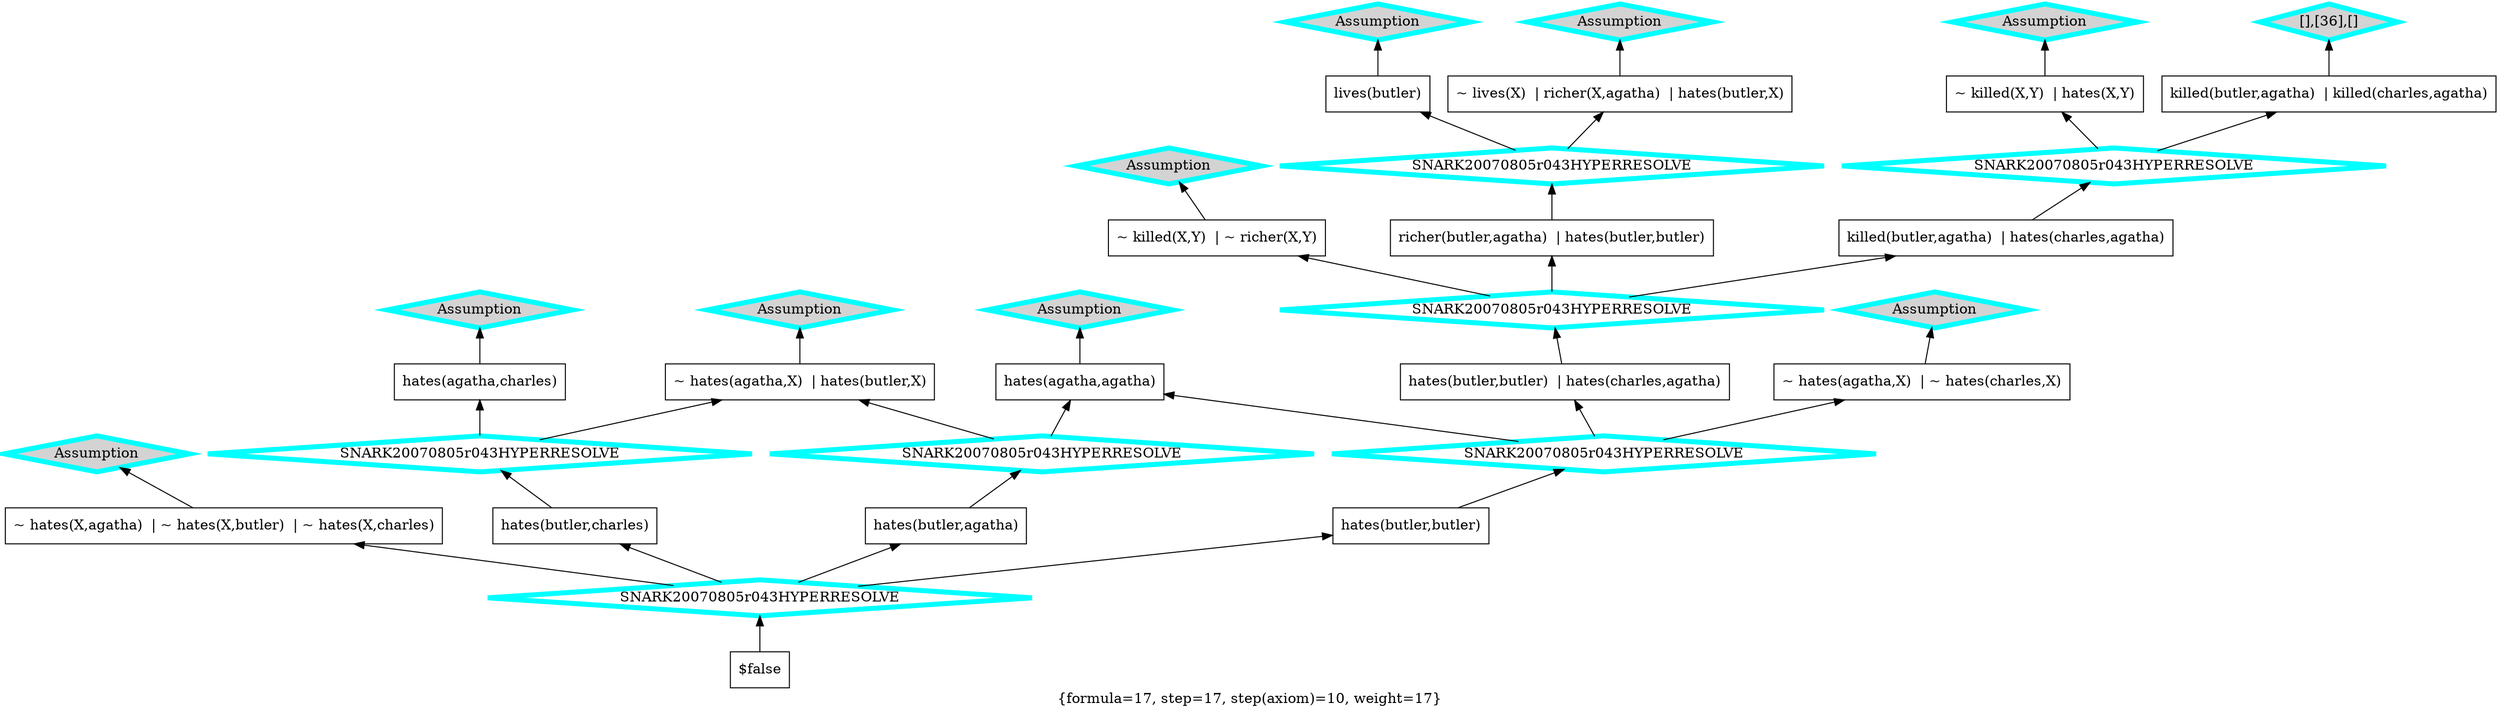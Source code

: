 digraph g 
{ rankdir=BT;
 labelloc=b label="{formula=17, step=17, step(axiom)=10, weight=17}"  
 "x_430" [ color="black" shape="box" label="~ killed(X,Y)  | hates(X,Y)" fillcolor="white" style="filled"  ];
  "x_6" [ color="black" shape="box" label="~ hates(X,agatha)  | ~ hates(X,butler)  | ~ hates(X,charles)" fillcolor="white" style="filled"  ];
  "x_132" [ color="black" shape="box" label="hates(butler,charles)" fillcolor="white" style="filled"  ];
  "x_340" [ color="black" shape="box" label="$false" fillcolor="white" style="filled"  ];
  "x_20" [ color="black" shape="box" label="hates(butler,butler)" fillcolor="white" style="filled"  ];
  "x_272" [ color="black" shape="box" label="~ hates(agatha,X)  | ~ hates(charles,X)" fillcolor="white" style="filled"  ];
  "x_320" [ color="black" shape="box" label="~ hates(agatha,X)  | hates(butler,X)" fillcolor="white" style="filled"  ];
  "x_321" [ color="black" shape="box" label="lives(butler)" fillcolor="white" style="filled"  ];
  "x_291" [ color="black" shape="box" label="hates(agatha,agatha)" fillcolor="white" style="filled"  ];
  "x_36" [ color="black" shape="box" label="killed(butler,agatha)  | killed(charles,agatha)" fillcolor="white" style="filled"  ];
  "x_435" [ color="black" shape="box" label="hates(butler,butler)  | hates(charles,agatha)" fillcolor="white" style="filled"  ];
  "x_188" [ color="black" shape="box" label="~ killed(X,Y)  | ~ richer(X,Y)" fillcolor="white" style="filled"  ];
  "x_15" [ color="black" shape="box" label="~ lives(X)  | richer(X,agatha)  | hates(butler,X)" fillcolor="white" style="filled"  ];
  "x_275" [ color="black" shape="box" label="richer(butler,agatha)  | hates(butler,butler)" fillcolor="white" style="filled"  ];
  "x_180" [ color="black" shape="box" label="hates(butler,agatha)" fillcolor="white" style="filled"  ];
  "x_43" [ color="black" shape="box" label="hates(agatha,charles)" fillcolor="white" style="filled"  ];
  "x_142" [ color="black" shape="box" label="killed(butler,agatha)  | hates(charles,agatha)" fillcolor="white" style="filled"  ];
  "-7f2be617:1240b4a10d1:-46d0" [ URL="http://browser.inference-web.org/iwbrowser/BrowseNodeSet?url=http%3A%2F%2Finference-web.org%2Fproofs%2Ftptp%2FSolutions%2FPUZ%2FPUZ001-1%2FSNARK---20080805r005%2Fanswer.owl%23ns_prove_neither_charles_nor_butler_did_it" color="cyan" shape="diamond" label="[],[36],[]" fillcolor="lightgrey" style="filled" penwidth="5"  ];
  "x_36" -> "-7f2be617:1240b4a10d1:-46d0";
  "-7f2be617:1240b4a10d1:-46db" [ URL="http://browser.inference-web.org/iwbrowser/BrowseNodeSet?url=http%3A%2F%2Finference-web.org%2Fproofs%2Ftptp%2FSolutions%2FPUZ%2FPUZ001-1%2FSNARK---20080805r005%2Fanswer.owl%23ns_17" color="cyan" shape="diamond" label="SNARK20070805r043HYPERRESOLVE" fillcolor="white" style="filled" penwidth="5"  ];
  "x_435" -> "-7f2be617:1240b4a10d1:-46db";
  "-7f2be617:1240b4a10d1:-46db" -> "x_142";
  "-7f2be617:1240b4a10d1:-46db" -> "x_188";
  "-7f2be617:1240b4a10d1:-46db" -> "x_275";
  "-7f2be617:1240b4a10d1:-46f0" [ URL="http://browser.inference-web.org/iwbrowser/BrowseNodeSet?url=http%3A%2F%2Finference-web.org%2Fproofs%2Ftptp%2FSolutions%2FPUZ%2FPUZ001-1%2FSNARK---20080805r005%2Fanswer.owl%23ns_agatha_hates_charles" color="cyan" shape="diamond" label="Assumption" fillcolor="lightgrey" style="filled" penwidth="5"  ];
  "x_43" -> "-7f2be617:1240b4a10d1:-46f0";
  "-7f2be617:1240b4a10d1:-46c6" [ URL="http://browser.inference-web.org/iwbrowser/BrowseNodeSet?url=http%3A%2F%2Finference-web.org%2Fproofs%2Ftptp%2FSolutions%2FPUZ%2FPUZ001-1%2FSNARK---20080805r005%2Fanswer.owl%23ns_16" color="cyan" shape="diamond" label="SNARK20070805r043HYPERRESOLVE" fillcolor="white" style="filled" penwidth="5"  ];
  "x_275" -> "-7f2be617:1240b4a10d1:-46c6";
  "-7f2be617:1240b4a10d1:-46c6" -> "x_15";
  "-7f2be617:1240b4a10d1:-46c6" -> "x_321";
  "-7f2be617:1240b4a10d1:-46fc" [ URL="http://browser.inference-web.org/iwbrowser/BrowseNodeSet?url=http%3A%2F%2Finference-web.org%2Fproofs%2Ftptp%2FSolutions%2FPUZ%2FPUZ001-1%2FSNARK---20080805r005%2Fanswer.owl%23answer" color="cyan" shape="diamond" label="SNARK20070805r043HYPERRESOLVE" fillcolor="white" style="filled" penwidth="5"  ];
  "x_340" -> "-7f2be617:1240b4a10d1:-46fc";
  "-7f2be617:1240b4a10d1:-46fc" -> "x_6";
  "-7f2be617:1240b4a10d1:-46fc" -> "x_20";
  "-7f2be617:1240b4a10d1:-46fc" -> "x_132";
  "-7f2be617:1240b4a10d1:-46fc" -> "x_180";
  "-7f2be617:1240b4a10d1:-46ad" [ URL="http://browser.inference-web.org/iwbrowser/BrowseNodeSet?url=http%3A%2F%2Finference-web.org%2Fproofs%2Ftptp%2FSolutions%2FPUZ%2FPUZ001-1%2FSNARK---20080805r005%2Fanswer.owl%23ns_no_one_hates_everyone" color="cyan" shape="diamond" label="Assumption" fillcolor="lightgrey" style="filled" penwidth="5"  ];
  "x_6" -> "-7f2be617:1240b4a10d1:-46ad";
  "-7f2be617:1240b4a10d1:-46e1" [ URL="http://browser.inference-web.org/iwbrowser/BrowseNodeSet?url=http%3A%2F%2Finference-web.org%2Fproofs%2Ftptp%2FSolutions%2FPUZ%2FPUZ001-1%2FSNARK---20080805r005%2Fanswer.owl%23ns_18" color="cyan" shape="diamond" label="SNARK20070805r043HYPERRESOLVE" fillcolor="white" style="filled" penwidth="5"  ];
  "x_20" -> "-7f2be617:1240b4a10d1:-46e1";
  "-7f2be617:1240b4a10d1:-46e1" -> "x_272";
  "-7f2be617:1240b4a10d1:-46e1" -> "x_291";
  "-7f2be617:1240b4a10d1:-46e1" -> "x_435";
  "-7f2be617:1240b4a10d1:-46cb" [ URL="http://browser.inference-web.org/iwbrowser/BrowseNodeSet?url=http%3A%2F%2Finference-web.org%2Fproofs%2Ftptp%2FSolutions%2FPUZ%2FPUZ001-1%2FSNARK---20080805r005%2Fanswer.owl%23ns_killer_hates_victim" color="cyan" shape="diamond" label="Assumption" fillcolor="lightgrey" style="filled" penwidth="5"  ];
  "x_430" -> "-7f2be617:1240b4a10d1:-46cb";
  "-7f2be617:1240b4a10d1:-46eb" [ URL="http://browser.inference-web.org/iwbrowser/BrowseNodeSet?url=http%3A%2F%2Finference-web.org%2Fproofs%2Ftptp%2FSolutions%2FPUZ%2FPUZ001-1%2FSNARK---20080805r005%2Fanswer.owl%23ns_same_hates" color="cyan" shape="diamond" label="Assumption" fillcolor="lightgrey" style="filled" penwidth="5"  ];
  "x_320" -> "-7f2be617:1240b4a10d1:-46eb";
  "-7f2be617:1240b4a10d1:-46c1" [ URL="http://browser.inference-web.org/iwbrowser/BrowseNodeSet?url=http%3A%2F%2Finference-web.org%2Fproofs%2Ftptp%2FSolutions%2FPUZ%2FPUZ001-1%2FSNARK---20080805r005%2Fanswer.owl%23ns_butler" color="cyan" shape="diamond" label="Assumption" fillcolor="lightgrey" style="filled" penwidth="5"  ];
  "x_321" -> "-7f2be617:1240b4a10d1:-46c1";
  "-7f2be617:1240b4a10d1:-46b2" [ URL="http://browser.inference-web.org/iwbrowser/BrowseNodeSet?url=http%3A%2F%2Finference-web.org%2Fproofs%2Ftptp%2FSolutions%2FPUZ%2FPUZ001-1%2FSNARK---20080805r005%2Fanswer.owl%23ns_different_hates" color="cyan" shape="diamond" label="Assumption" fillcolor="lightgrey" style="filled" penwidth="5"  ];
  "x_272" -> "-7f2be617:1240b4a10d1:-46b2";
  "-7f2be617:1240b4a10d1:-4701" [ URL="http://browser.inference-web.org/iwbrowser/BrowseNodeSet?url=http%3A%2F%2Finference-web.org%2Fproofs%2Ftptp%2FSolutions%2FPUZ%2FPUZ001-1%2FSNARK---20080805r005%2Fanswer.owl%23ns_agatha_hates_agatha" color="cyan" shape="diamond" label="Assumption" fillcolor="lightgrey" style="filled" penwidth="5"  ];
  "x_291" -> "-7f2be617:1240b4a10d1:-4701";
  "-7f2be617:1240b4a10d1:-46bc" [ URL="http://browser.inference-web.org/iwbrowser/BrowseNodeSet?url=http%3A%2F%2Finference-web.org%2Fproofs%2Ftptp%2FSolutions%2FPUZ%2FPUZ001-1%2FSNARK---20080805r005%2Fanswer.owl%23ns_butler_hates_poor" color="cyan" shape="diamond" label="Assumption" fillcolor="lightgrey" style="filled" penwidth="5"  ];
  "x_15" -> "-7f2be617:1240b4a10d1:-46bc";
  "-7f2be617:1240b4a10d1:-46e6" [ URL="http://browser.inference-web.org/iwbrowser/BrowseNodeSet?url=http%3A%2F%2Finference-web.org%2Fproofs%2Ftptp%2FSolutions%2FPUZ%2FPUZ001-1%2FSNARK---20080805r005%2Fanswer.owl%23ns_13" color="cyan" shape="diamond" label="SNARK20070805r043HYPERRESOLVE" fillcolor="white" style="filled" penwidth="5"  ];
  "x_180" -> "-7f2be617:1240b4a10d1:-46e6";
  "-7f2be617:1240b4a10d1:-46e6" -> "x_291";
  "-7f2be617:1240b4a10d1:-46e6" -> "x_320";
  "-7f2be617:1240b4a10d1:-46b7" [ URL="http://browser.inference-web.org/iwbrowser/BrowseNodeSet?url=http%3A%2F%2Finference-web.org%2Fproofs%2Ftptp%2FSolutions%2FPUZ%2FPUZ001-1%2FSNARK---20080805r005%2Fanswer.owl%23ns_poorer_killer" color="cyan" shape="diamond" label="Assumption" fillcolor="lightgrey" style="filled" penwidth="5"  ];
  "x_188" -> "-7f2be617:1240b4a10d1:-46b7";
  "-7f2be617:1240b4a10d1:-46d5" [ URL="http://browser.inference-web.org/iwbrowser/BrowseNodeSet?url=http%3A%2F%2Finference-web.org%2Fproofs%2Ftptp%2FSolutions%2FPUZ%2FPUZ001-1%2FSNARK---20080805r005%2Fanswer.owl%23ns_15" color="cyan" shape="diamond" label="SNARK20070805r043HYPERRESOLVE" fillcolor="white" style="filled" penwidth="5"  ];
  "x_142" -> "-7f2be617:1240b4a10d1:-46d5";
  "-7f2be617:1240b4a10d1:-46d5" -> "x_36";
  "-7f2be617:1240b4a10d1:-46d5" -> "x_430";
  "-7f2be617:1240b4a10d1:-46f5" [ URL="http://browser.inference-web.org/iwbrowser/BrowseNodeSet?url=http%3A%2F%2Finference-web.org%2Fproofs%2Ftptp%2FSolutions%2FPUZ%2FPUZ001-1%2FSNARK---20080805r005%2Fanswer.owl%23ns_14" color="cyan" shape="diamond" label="SNARK20070805r043HYPERRESOLVE" fillcolor="white" style="filled" penwidth="5"  ];
  "x_132" -> "-7f2be617:1240b4a10d1:-46f5";
  "-7f2be617:1240b4a10d1:-46f5" -> "x_43";
  "-7f2be617:1240b4a10d1:-46f5" -> "x_320";
  }
